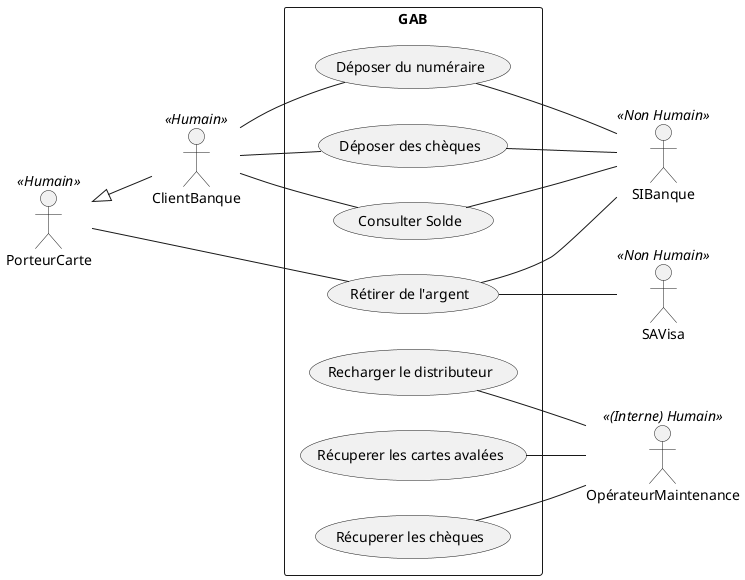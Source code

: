 @startuml gab
left to right direction
skinparam packageStyle rectangle


actor PorteurCarte <<Humain>>
actor ClientBanque <<Humain>>
actor OpérateurMaintenance <<(Interne) Humain>>
actor SIBanque <<Non Humain>>
actor SAVisa <<Non Humain>>


rectangle GAB {
    (Déposer des chèques) as (dpdc)


    PorteurCarte <|-- ClientBanque
    PorteurCarte -- (Rétirer de l'argent)
    ClientBanque -- (Consulter Solde)
    ClientBanque -- (Déposer du numéraire)
    ClientBanque -- (dpdc)
    (Recharger le distributeur) -- OpérateurMaintenance
    (Récuperer les cartes avalées) -- OpérateurMaintenance
    (Récuperer les chèques) -- OpérateurMaintenance
    (dpdc) -- SIBanque
    (Rétirer de l'argent) -- SIBanque
    (Consulter Solde) -- SIBanque
    (Déposer du numéraire) -- SIBanque
    (Rétirer de l'argent) -- SAVisa

}


@enduml